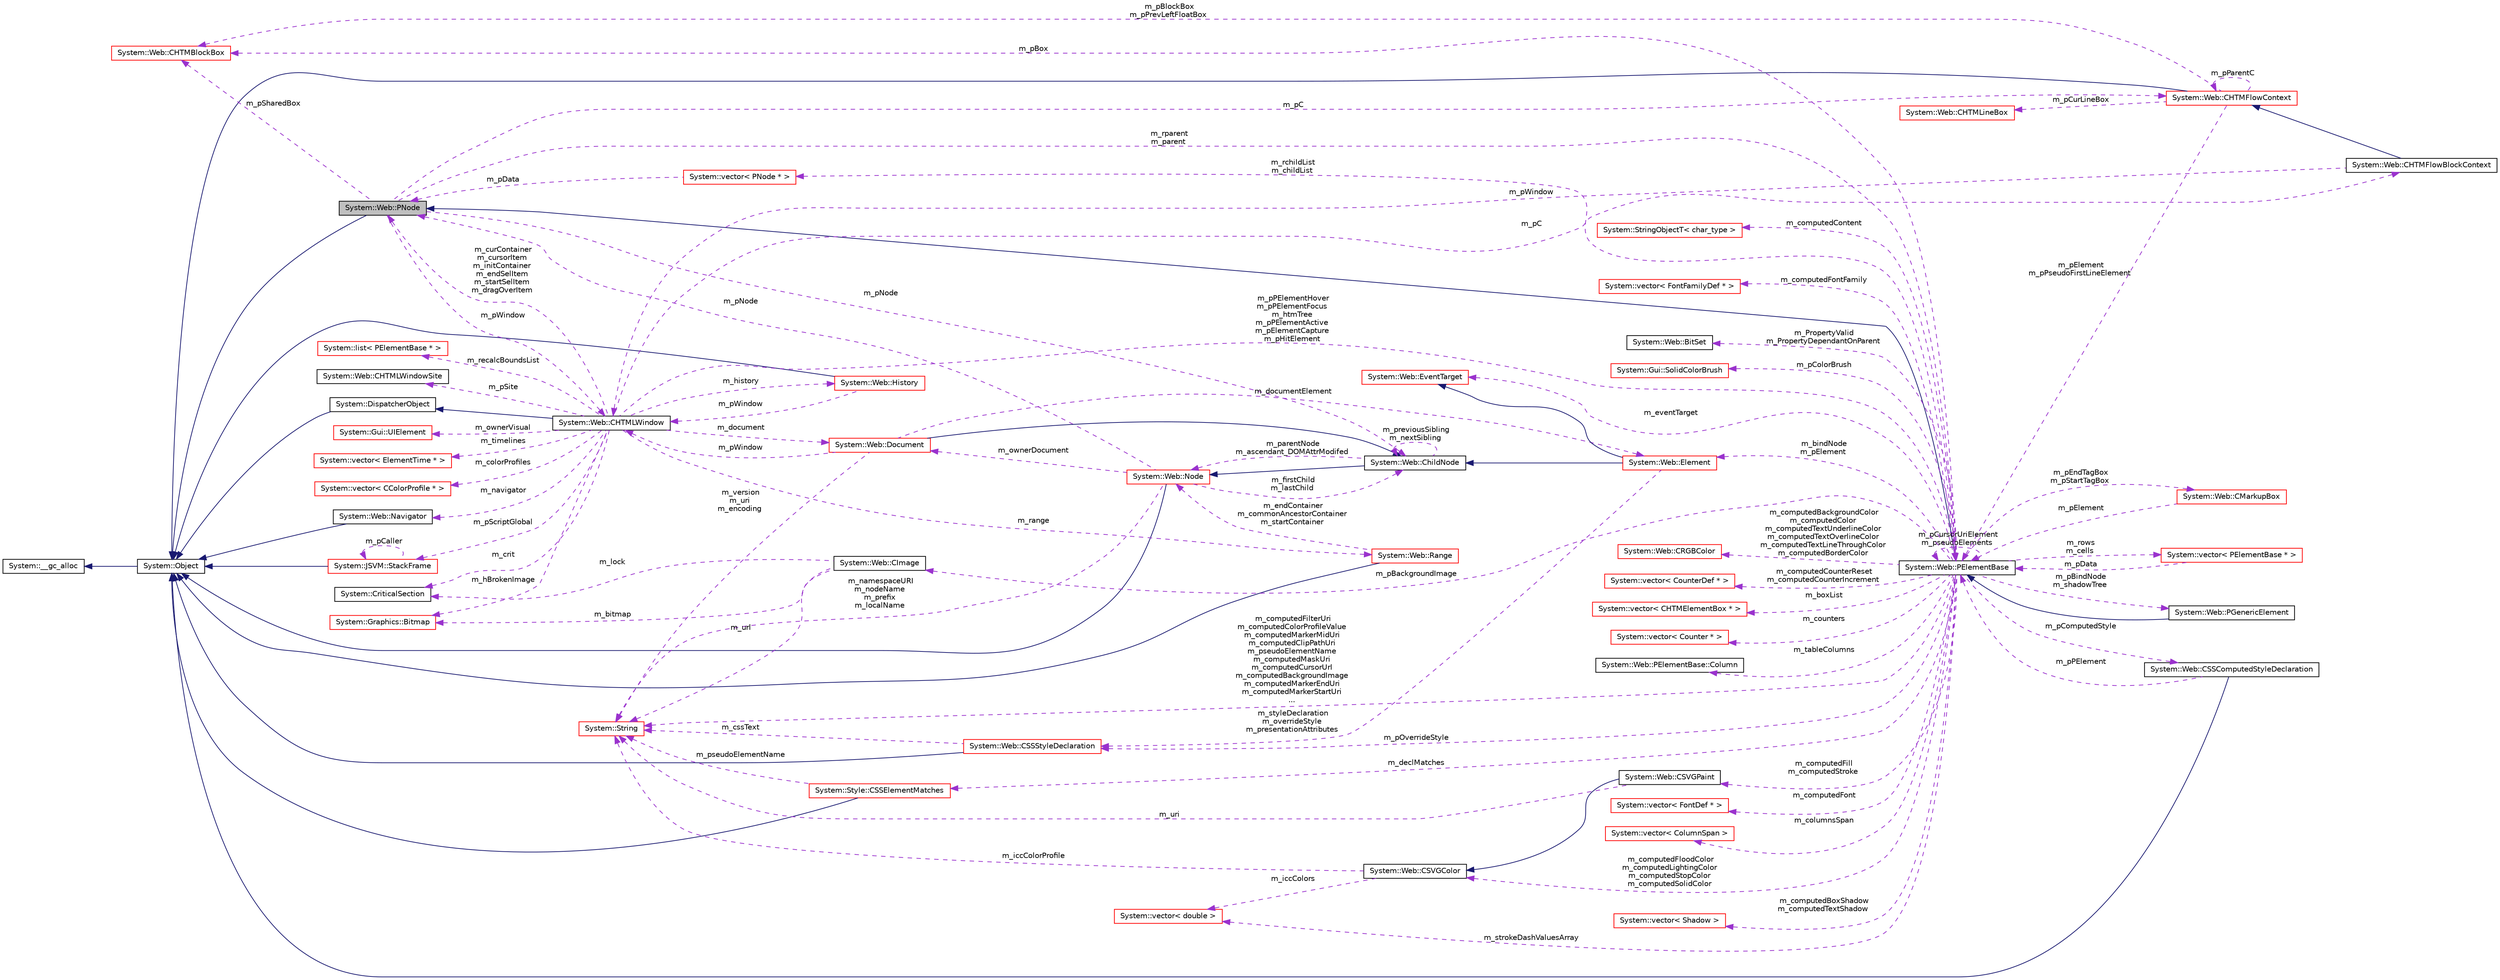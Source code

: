digraph G
{
  edge [fontname="Helvetica",fontsize="10",labelfontname="Helvetica",labelfontsize="10"];
  node [fontname="Helvetica",fontsize="10",shape=record];
  rankdir="LR";
  Node1 [label="System::Web::PNode",height=0.2,width=0.4,color="black", fillcolor="grey75", style="filled" fontcolor="black"];
  Node2 -> Node1 [dir="back",color="midnightblue",fontsize="10",style="solid",fontname="Helvetica"];
  Node2 [label="System::Object",height=0.2,width=0.4,color="black", fillcolor="white", style="filled",URL="$class_system_1_1_object.html"];
  Node3 -> Node2 [dir="back",color="midnightblue",fontsize="10",style="solid",fontname="Helvetica"];
  Node3 [label="System::__gc_alloc",height=0.2,width=0.4,color="black", fillcolor="white", style="filled",URL="$class_system_1_1____gc__alloc.html"];
  Node4 -> Node1 [dir="back",color="darkorchid3",fontsize="10",style="dashed",label=" m_pWindow" ,fontname="Helvetica"];
  Node4 [label="System::Web::CHTMLWindow",height=0.2,width=0.4,color="black", fillcolor="white", style="filled",URL="$class_system_1_1_web_1_1_c_h_t_m_l_window.html"];
  Node5 -> Node4 [dir="back",color="midnightblue",fontsize="10",style="solid",fontname="Helvetica"];
  Node5 [label="System::DispatcherObject",height=0.2,width=0.4,color="black", fillcolor="white", style="filled",URL="$class_system_1_1_dispatcher_object.html"];
  Node2 -> Node5 [dir="back",color="midnightblue",fontsize="10",style="solid",fontname="Helvetica"];
  Node6 -> Node4 [dir="back",color="darkorchid3",fontsize="10",style="dashed",label=" m_pSite" ,fontname="Helvetica"];
  Node6 [label="System::Web::CHTMLWindowSite",height=0.2,width=0.4,color="black", fillcolor="white", style="filled",URL="$class_system_1_1_web_1_1_c_h_t_m_l_window_site.html"];
  Node7 -> Node4 [dir="back",color="darkorchid3",fontsize="10",style="dashed",label=" m_document" ,fontname="Helvetica"];
  Node7 [label="System::Web::Document",height=0.2,width=0.4,color="red", fillcolor="white", style="filled",URL="$class_system_1_1_web_1_1_document.html"];
  Node8 -> Node7 [dir="back",color="midnightblue",fontsize="10",style="solid",fontname="Helvetica"];
  Node8 [label="System::Web::ChildNode",height=0.2,width=0.4,color="black", fillcolor="white", style="filled",URL="$class_system_1_1_web_1_1_child_node.html"];
  Node9 -> Node8 [dir="back",color="midnightblue",fontsize="10",style="solid",fontname="Helvetica"];
  Node9 [label="System::Web::Node",height=0.2,width=0.4,color="red", fillcolor="white", style="filled",URL="$class_system_1_1_web_1_1_node.html"];
  Node2 -> Node9 [dir="back",color="midnightblue",fontsize="10",style="solid",fontname="Helvetica"];
  Node7 -> Node9 [dir="back",color="darkorchid3",fontsize="10",style="dashed",label=" m_ownerDocument" ,fontname="Helvetica"];
  Node10 -> Node9 [dir="back",color="darkorchid3",fontsize="10",style="dashed",label=" m_namespaceURI\nm_nodeName\nm_prefix\nm_localName" ,fontname="Helvetica"];
  Node10 [label="System::String",height=0.2,width=0.4,color="red", fillcolor="white", style="filled",URL="$class_system_1_1_string.html"];
  Node1 -> Node9 [dir="back",color="darkorchid3",fontsize="10",style="dashed",label=" m_pNode" ,fontname="Helvetica"];
  Node8 -> Node9 [dir="back",color="darkorchid3",fontsize="10",style="dashed",label=" m_firstChild\nm_lastChild" ,fontname="Helvetica"];
  Node9 -> Node8 [dir="back",color="darkorchid3",fontsize="10",style="dashed",label=" m_parentNode\nm_ascendant_DOMAttrModifed" ,fontname="Helvetica"];
  Node8 -> Node8 [dir="back",color="darkorchid3",fontsize="10",style="dashed",label=" m_previousSibling\nm_nextSibling" ,fontname="Helvetica"];
  Node4 -> Node7 [dir="back",color="darkorchid3",fontsize="10",style="dashed",label=" m_pWindow" ,fontname="Helvetica"];
  Node10 -> Node7 [dir="back",color="darkorchid3",fontsize="10",style="dashed",label=" m_version\nm_uri\nm_encoding" ,fontname="Helvetica"];
  Node11 -> Node7 [dir="back",color="darkorchid3",fontsize="10",style="dashed",label=" m_documentElement" ,fontname="Helvetica"];
  Node11 [label="System::Web::Element",height=0.2,width=0.4,color="red", fillcolor="white", style="filled",URL="$class_system_1_1_web_1_1_element.html"];
  Node8 -> Node11 [dir="back",color="midnightblue",fontsize="10",style="solid",fontname="Helvetica"];
  Node12 -> Node11 [dir="back",color="midnightblue",fontsize="10",style="solid",fontname="Helvetica"];
  Node12 [label="System::Web::EventTarget",height=0.2,width=0.4,color="red", fillcolor="white", style="filled",URL="$class_system_1_1_web_1_1_event_target.html"];
  Node13 -> Node11 [dir="back",color="darkorchid3",fontsize="10",style="dashed",label=" m_styleDeclaration\nm_overrideStyle\nm_presentationAttributes" ,fontname="Helvetica"];
  Node13 [label="System::Web::CSSStyleDeclaration",height=0.2,width=0.4,color="red", fillcolor="white", style="filled",URL="$class_system_1_1_web_1_1_c_s_s_style_declaration.html"];
  Node2 -> Node13 [dir="back",color="midnightblue",fontsize="10",style="solid",fontname="Helvetica"];
  Node10 -> Node13 [dir="back",color="darkorchid3",fontsize="10",style="dashed",label=" m_cssText" ,fontname="Helvetica"];
  Node14 -> Node4 [dir="back",color="darkorchid3",fontsize="10",style="dashed",label=" m_crit" ,fontname="Helvetica"];
  Node14 [label="System::CriticalSection",height=0.2,width=0.4,color="black", fillcolor="white", style="filled",URL="$class_system_1_1_critical_section.html"];
  Node15 -> Node4 [dir="back",color="darkorchid3",fontsize="10",style="dashed",label=" m_navigator" ,fontname="Helvetica"];
  Node15 [label="System::Web::Navigator",height=0.2,width=0.4,color="black", fillcolor="white", style="filled",URL="$class_system_1_1_web_1_1_navigator.html"];
  Node2 -> Node15 [dir="back",color="midnightblue",fontsize="10",style="solid",fontname="Helvetica"];
  Node16 -> Node4 [dir="back",color="darkorchid3",fontsize="10",style="dashed",label=" m_history" ,fontname="Helvetica"];
  Node16 [label="System::Web::History",height=0.2,width=0.4,color="red", fillcolor="white", style="filled",URL="$class_system_1_1_web_1_1_history.html"];
  Node2 -> Node16 [dir="back",color="midnightblue",fontsize="10",style="solid",fontname="Helvetica"];
  Node4 -> Node16 [dir="back",color="darkorchid3",fontsize="10",style="dashed",label=" m_pWindow" ,fontname="Helvetica"];
  Node17 -> Node4 [dir="back",color="darkorchid3",fontsize="10",style="dashed",label=" m_ownerVisual" ,fontname="Helvetica"];
  Node17 [label="System::Gui::UIElement",height=0.2,width=0.4,color="red", fillcolor="white", style="filled",URL="$class_system_1_1_gui_1_1_u_i_element.html"];
  Node18 -> Node4 [dir="back",color="darkorchid3",fontsize="10",style="dashed",label=" m_timelines" ,fontname="Helvetica"];
  Node18 [label="System::vector\< ElementTime * \>",height=0.2,width=0.4,color="red", fillcolor="white", style="filled",URL="$class_system_1_1vector.html"];
  Node19 -> Node4 [dir="back",color="darkorchid3",fontsize="10",style="dashed",label=" m_pC" ,fontname="Helvetica"];
  Node19 [label="System::Web::CHTMFlowBlockContext",height=0.2,width=0.4,color="black", fillcolor="white", style="filled",URL="$class_system_1_1_web_1_1_c_h_t_m_flow_block_context.html"];
  Node20 -> Node19 [dir="back",color="midnightblue",fontsize="10",style="solid",fontname="Helvetica"];
  Node20 [label="System::Web::CHTMFlowContext",height=0.2,width=0.4,color="red", fillcolor="white", style="filled",URL="$class_system_1_1_web_1_1_c_h_t_m_flow_context.html"];
  Node2 -> Node20 [dir="back",color="midnightblue",fontsize="10",style="solid",fontname="Helvetica"];
  Node21 -> Node20 [dir="back",color="darkorchid3",fontsize="10",style="dashed",label=" m_pCurLineBox" ,fontname="Helvetica"];
  Node21 [label="System::Web::CHTMLineBox",height=0.2,width=0.4,color="red", fillcolor="white", style="filled",URL="$class_system_1_1_web_1_1_c_h_t_m_line_box.html"];
  Node22 -> Node20 [dir="back",color="darkorchid3",fontsize="10",style="dashed",label=" m_pElement\nm_pPseudoFirstLineElement" ,fontname="Helvetica"];
  Node22 [label="System::Web::PElementBase",height=0.2,width=0.4,color="black", fillcolor="white", style="filled",URL="$class_system_1_1_web_1_1_p_element_base.html"];
  Node1 -> Node22 [dir="back",color="midnightblue",fontsize="10",style="solid",fontname="Helvetica"];
  Node12 -> Node22 [dir="back",color="darkorchid3",fontsize="10",style="dashed",label=" m_eventTarget" ,fontname="Helvetica"];
  Node23 -> Node22 [dir="back",color="darkorchid3",fontsize="10",style="dashed",label=" m_computedBackgroundColor\nm_computedColor\nm_computedTextUnderlineColor\nm_computedTextOverlineColor\nm_computedTextLineThroughColor\nm_computedBorderColor" ,fontname="Helvetica"];
  Node23 [label="System::Web::CRGBColor",height=0.2,width=0.4,color="red", fillcolor="white", style="filled",URL="$class_system_1_1_web_1_1_c_r_g_b_color.html"];
  Node24 -> Node22 [dir="back",color="darkorchid3",fontsize="10",style="dashed",label=" m_computedCounterReset\nm_computedCounterIncrement" ,fontname="Helvetica"];
  Node24 [label="System::vector\< CounterDef * \>",height=0.2,width=0.4,color="red", fillcolor="white", style="filled",URL="$class_system_1_1vector.html"];
  Node25 -> Node22 [dir="back",color="darkorchid3",fontsize="10",style="dashed",label=" m_boxList" ,fontname="Helvetica"];
  Node25 [label="System::vector\< CHTMElementBox * \>",height=0.2,width=0.4,color="red", fillcolor="white", style="filled",URL="$class_system_1_1vector.html"];
  Node26 -> Node22 [dir="back",color="darkorchid3",fontsize="10",style="dashed",label=" m_counters" ,fontname="Helvetica"];
  Node26 [label="System::vector\< Counter * \>",height=0.2,width=0.4,color="red", fillcolor="white", style="filled",URL="$class_system_1_1vector.html"];
  Node27 -> Node22 [dir="back",color="darkorchid3",fontsize="10",style="dashed",label=" m_tableColumns" ,fontname="Helvetica"];
  Node27 [label="System::Web::PElementBase::Column",height=0.2,width=0.4,color="black", fillcolor="white", style="filled",URL="$struct_system_1_1_web_1_1_p_element_base_1_1_column.html"];
  Node28 -> Node22 [dir="back",color="darkorchid3",fontsize="10",style="dashed",label=" m_pBackgroundImage" ,fontname="Helvetica"];
  Node28 [label="System::Web::CImage",height=0.2,width=0.4,color="black", fillcolor="white", style="filled",URL="$class_system_1_1_web_1_1_c_image.html"];
  Node14 -> Node28 [dir="back",color="darkorchid3",fontsize="10",style="dashed",label=" m_lock" ,fontname="Helvetica"];
  Node10 -> Node28 [dir="back",color="darkorchid3",fontsize="10",style="dashed",label=" m_url" ,fontname="Helvetica"];
  Node29 -> Node28 [dir="back",color="darkorchid3",fontsize="10",style="dashed",label=" m_bitmap" ,fontname="Helvetica"];
  Node29 [label="System::Graphics::Bitmap",height=0.2,width=0.4,color="red", fillcolor="white", style="filled",URL="$class_system_1_1_graphics_1_1_bitmap.html"];
  Node30 -> Node22 [dir="back",color="darkorchid3",fontsize="10",style="dashed",label=" m_pEndTagBox\nm_pStartTagBox" ,fontname="Helvetica"];
  Node30 [label="System::Web::CMarkupBox",height=0.2,width=0.4,color="red", fillcolor="white", style="filled",URL="$class_system_1_1_web_1_1_c_markup_box.html"];
  Node22 -> Node30 [dir="back",color="darkorchid3",fontsize="10",style="dashed",label=" m_pElement" ,fontname="Helvetica"];
  Node31 -> Node22 [dir="back",color="darkorchid3",fontsize="10",style="dashed",label=" m_rows\nm_cells" ,fontname="Helvetica"];
  Node31 [label="System::vector\< PElementBase * \>",height=0.2,width=0.4,color="red", fillcolor="white", style="filled",URL="$class_system_1_1vector.html"];
  Node22 -> Node31 [dir="back",color="darkorchid3",fontsize="10",style="dashed",label=" m_pData" ,fontname="Helvetica"];
  Node32 -> Node22 [dir="back",color="darkorchid3",fontsize="10",style="dashed",label=" m_computedFill\nm_computedStroke" ,fontname="Helvetica"];
  Node32 [label="System::Web::CSVGPaint",height=0.2,width=0.4,color="black", fillcolor="white", style="filled",URL="$class_system_1_1_web_1_1_c_s_v_g_paint.html"];
  Node33 -> Node32 [dir="back",color="midnightblue",fontsize="10",style="solid",fontname="Helvetica"];
  Node33 [label="System::Web::CSVGColor",height=0.2,width=0.4,color="black", fillcolor="white", style="filled",URL="$class_system_1_1_web_1_1_c_s_v_g_color.html"];
  Node10 -> Node33 [dir="back",color="darkorchid3",fontsize="10",style="dashed",label=" m_iccColorProfile" ,fontname="Helvetica"];
  Node34 -> Node33 [dir="back",color="darkorchid3",fontsize="10",style="dashed",label=" m_iccColors" ,fontname="Helvetica"];
  Node34 [label="System::vector\< double \>",height=0.2,width=0.4,color="red", fillcolor="white", style="filled",URL="$class_system_1_1vector.html"];
  Node10 -> Node32 [dir="back",color="darkorchid3",fontsize="10",style="dashed",label=" m_uri" ,fontname="Helvetica"];
  Node35 -> Node22 [dir="back",color="darkorchid3",fontsize="10",style="dashed",label=" m_computedFont" ,fontname="Helvetica"];
  Node35 [label="System::vector\< FontDef * \>",height=0.2,width=0.4,color="red", fillcolor="white", style="filled",URL="$class_system_1_1vector.html"];
  Node36 -> Node22 [dir="back",color="darkorchid3",fontsize="10",style="dashed",label=" m_columnsSpan" ,fontname="Helvetica"];
  Node36 [label="System::vector\< ColumnSpan \>",height=0.2,width=0.4,color="red", fillcolor="white", style="filled",URL="$class_system_1_1vector.html"];
  Node37 -> Node22 [dir="back",color="darkorchid3",fontsize="10",style="dashed",label=" m_pComputedStyle" ,fontname="Helvetica"];
  Node37 [label="System::Web::CSSComputedStyleDeclaration",height=0.2,width=0.4,color="black", fillcolor="white", style="filled",URL="$class_system_1_1_web_1_1_c_s_s_computed_style_declaration.html"];
  Node2 -> Node37 [dir="back",color="midnightblue",fontsize="10",style="solid",fontname="Helvetica"];
  Node22 -> Node37 [dir="back",color="darkorchid3",fontsize="10",style="dashed",label=" m_pPElement" ,fontname="Helvetica"];
  Node38 -> Node22 [dir="back",color="darkorchid3",fontsize="10",style="dashed",label=" m_rchildList\nm_childList" ,fontname="Helvetica"];
  Node38 [label="System::vector\< PNode * \>",height=0.2,width=0.4,color="red", fillcolor="white", style="filled",URL="$class_system_1_1vector.html"];
  Node1 -> Node38 [dir="back",color="darkorchid3",fontsize="10",style="dashed",label=" m_pData" ,fontname="Helvetica"];
  Node10 -> Node22 [dir="back",color="darkorchid3",fontsize="10",style="dashed",label=" m_computedFilterUri\nm_computedColorProfileValue\nm_computedMarkerMidUri\nm_computedClipPathUri\nm_pseudoElementName\nm_computedMaskUri\nm_computedCursorUrl\nm_computedBackgroundImage\nm_computedMarkerEndUri\nm_computedMarkerStartUri\n..." ,fontname="Helvetica"];
  Node13 -> Node22 [dir="back",color="darkorchid3",fontsize="10",style="dashed",label=" m_pOverrideStyle" ,fontname="Helvetica"];
  Node39 -> Node22 [dir="back",color="darkorchid3",fontsize="10",style="dashed",label=" m_pBindNode\nm_shadowTree" ,fontname="Helvetica"];
  Node39 [label="System::Web::PGenericElement",height=0.2,width=0.4,color="black", fillcolor="white", style="filled",URL="$class_system_1_1_web_1_1_p_generic_element.html"];
  Node22 -> Node39 [dir="back",color="midnightblue",fontsize="10",style="solid",fontname="Helvetica"];
  Node33 -> Node22 [dir="back",color="darkorchid3",fontsize="10",style="dashed",label=" m_computedFloodColor\nm_computedLightingColor\nm_computedStopColor\nm_computedSolidColor" ,fontname="Helvetica"];
  Node40 -> Node22 [dir="back",color="darkorchid3",fontsize="10",style="dashed",label=" m_computedBoxShadow\nm_computedTextShadow" ,fontname="Helvetica"];
  Node40 [label="System::vector\< Shadow \>",height=0.2,width=0.4,color="red", fillcolor="white", style="filled",URL="$class_system_1_1vector.html"];
  Node11 -> Node22 [dir="back",color="darkorchid3",fontsize="10",style="dashed",label=" m_bindNode\nm_pElement" ,fontname="Helvetica"];
  Node22 -> Node22 [dir="back",color="darkorchid3",fontsize="10",style="dashed",label=" m_pCursorUriElement\nm_pseudoElements" ,fontname="Helvetica"];
  Node41 -> Node22 [dir="back",color="darkorchid3",fontsize="10",style="dashed",label=" m_pBox" ,fontname="Helvetica"];
  Node41 [label="System::Web::CHTMBlockBox",height=0.2,width=0.4,color="red", fillcolor="white", style="filled",URL="$class_system_1_1_web_1_1_c_h_t_m_block_box.html"];
  Node34 -> Node22 [dir="back",color="darkorchid3",fontsize="10",style="dashed",label=" m_strokeDashValuesArray" ,fontname="Helvetica"];
  Node42 -> Node22 [dir="back",color="darkorchid3",fontsize="10",style="dashed",label=" m_computedContent" ,fontname="Helvetica"];
  Node42 [label="System::StringObjectT\< char_type \>",height=0.2,width=0.4,color="red", fillcolor="white", style="filled",URL="$class_system_1_1_string_object_t.html"];
  Node43 -> Node22 [dir="back",color="darkorchid3",fontsize="10",style="dashed",label=" m_computedFontFamily" ,fontname="Helvetica"];
  Node43 [label="System::vector\< FontFamilyDef * \>",height=0.2,width=0.4,color="red", fillcolor="white", style="filled",URL="$class_system_1_1vector.html"];
  Node44 -> Node22 [dir="back",color="darkorchid3",fontsize="10",style="dashed",label=" m_PropertyValid\nm_PropertyDependantOnParent" ,fontname="Helvetica"];
  Node44 [label="System::Web::BitSet",height=0.2,width=0.4,color="black", fillcolor="white", style="filled",URL="$class_system_1_1_web_1_1_bit_set.html"];
  Node45 -> Node22 [dir="back",color="darkorchid3",fontsize="10",style="dashed",label=" m_pColorBrush" ,fontname="Helvetica"];
  Node45 [label="System::Gui::SolidColorBrush",height=0.2,width=0.4,color="red", fillcolor="white", style="filled",URL="$class_system_1_1_gui_1_1_solid_color_brush.html"];
  Node46 -> Node22 [dir="back",color="darkorchid3",fontsize="10",style="dashed",label=" m_declMatches" ,fontname="Helvetica"];
  Node46 [label="System::Style::CSSElementMatches",height=0.2,width=0.4,color="red", fillcolor="white", style="filled",URL="$class_system_1_1_style_1_1_c_s_s_element_matches.html"];
  Node2 -> Node46 [dir="back",color="midnightblue",fontsize="10",style="solid",fontname="Helvetica"];
  Node10 -> Node46 [dir="back",color="darkorchid3",fontsize="10",style="dashed",label=" m_pseudoElementName" ,fontname="Helvetica"];
  Node20 -> Node20 [dir="back",color="darkorchid3",fontsize="10",style="dashed",label=" m_pParentC" ,fontname="Helvetica"];
  Node41 -> Node20 [dir="back",color="darkorchid3",fontsize="10",style="dashed",label=" m_pBlockBox\nm_pPrevLeftFloatBox" ,fontname="Helvetica"];
  Node4 -> Node19 [dir="back",color="darkorchid3",fontsize="10",style="dashed",label=" m_pWindow" ,fontname="Helvetica"];
  Node47 -> Node4 [dir="back",color="darkorchid3",fontsize="10",style="dashed",label=" m_range" ,fontname="Helvetica"];
  Node47 [label="System::Web::Range",height=0.2,width=0.4,color="red", fillcolor="white", style="filled",URL="$class_system_1_1_web_1_1_range.html"];
  Node2 -> Node47 [dir="back",color="midnightblue",fontsize="10",style="solid",fontname="Helvetica"];
  Node9 -> Node47 [dir="back",color="darkorchid3",fontsize="10",style="dashed",label=" m_endContainer\nm_commonAncestorContainer\nm_startContainer" ,fontname="Helvetica"];
  Node1 -> Node4 [dir="back",color="darkorchid3",fontsize="10",style="dashed",label=" m_curContainer\nm_cursorItem\nm_initContainer\nm_endSelItem\nm_startSelItem\nm_dragOverItem" ,fontname="Helvetica"];
  Node29 -> Node4 [dir="back",color="darkorchid3",fontsize="10",style="dashed",label=" m_hBrokenImage" ,fontname="Helvetica"];
  Node48 -> Node4 [dir="back",color="darkorchid3",fontsize="10",style="dashed",label=" m_colorProfiles" ,fontname="Helvetica"];
  Node48 [label="System::vector\< CColorProfile * \>",height=0.2,width=0.4,color="red", fillcolor="white", style="filled",URL="$class_system_1_1vector.html"];
  Node22 -> Node4 [dir="back",color="darkorchid3",fontsize="10",style="dashed",label=" m_pPElementHover\nm_pPElementFocus\nm_htmTree\nm_pPElementActive\nm_pElementCapture\nm_pHitElement" ,fontname="Helvetica"];
  Node49 -> Node4 [dir="back",color="darkorchid3",fontsize="10",style="dashed",label=" m_pScriptGlobal" ,fontname="Helvetica"];
  Node49 [label="System::JSVM::StackFrame",height=0.2,width=0.4,color="red", fillcolor="white", style="filled",URL="$class_system_1_1_j_s_v_m_1_1_stack_frame.html"];
  Node2 -> Node49 [dir="back",color="midnightblue",fontsize="10",style="solid",fontname="Helvetica"];
  Node49 -> Node49 [dir="back",color="darkorchid3",fontsize="10",style="dashed",label=" m_pCaller" ,fontname="Helvetica"];
  Node50 -> Node4 [dir="back",color="darkorchid3",fontsize="10",style="dashed",label=" m_recalcBoundsList" ,fontname="Helvetica"];
  Node50 [label="System::list\< PElementBase * \>",height=0.2,width=0.4,color="red", fillcolor="white", style="filled",URL="$class_system_1_1list.html"];
  Node22 -> Node1 [dir="back",color="darkorchid3",fontsize="10",style="dashed",label=" m_rparent\nm_parent" ,fontname="Helvetica"];
  Node8 -> Node1 [dir="back",color="darkorchid3",fontsize="10",style="dashed",label=" m_pNode" ,fontname="Helvetica"];
  Node20 -> Node1 [dir="back",color="darkorchid3",fontsize="10",style="dashed",label=" m_pC" ,fontname="Helvetica"];
  Node41 -> Node1 [dir="back",color="darkorchid3",fontsize="10",style="dashed",label=" m_pSharedBox" ,fontname="Helvetica"];
}
